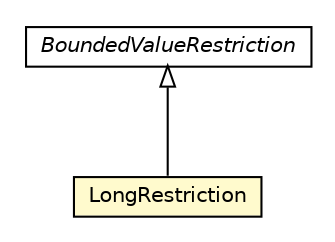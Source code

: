 #!/usr/local/bin/dot
#
# Class diagram 
# Generated by UMLGraph version R5_6-24-gf6e263 (http://www.umlgraph.org/)
#

digraph G {
	edge [fontname="Helvetica",fontsize=10,labelfontname="Helvetica",labelfontsize=10];
	node [fontname="Helvetica",fontsize=10,shape=plaintext];
	nodesep=0.25;
	ranksep=0.5;
	// org.universAAL.middleware.owl.LongRestriction
	c5482025 [label=<<table title="org.universAAL.middleware.owl.LongRestriction" border="0" cellborder="1" cellspacing="0" cellpadding="2" port="p" bgcolor="lemonChiffon" href="./LongRestriction.html">
		<tr><td><table border="0" cellspacing="0" cellpadding="1">
<tr><td align="center" balign="center"> LongRestriction </td></tr>
		</table></td></tr>
		</table>>, URL="./LongRestriction.html", fontname="Helvetica", fontcolor="black", fontsize=10.0];
	// org.universAAL.middleware.owl.BoundedValueRestriction
	c5482049 [label=<<table title="org.universAAL.middleware.owl.BoundedValueRestriction" border="0" cellborder="1" cellspacing="0" cellpadding="2" port="p" href="./BoundedValueRestriction.html">
		<tr><td><table border="0" cellspacing="0" cellpadding="1">
<tr><td align="center" balign="center"><font face="Helvetica-Oblique"> BoundedValueRestriction </font></td></tr>
		</table></td></tr>
		</table>>, URL="./BoundedValueRestriction.html", fontname="Helvetica", fontcolor="black", fontsize=10.0];
	//org.universAAL.middleware.owl.LongRestriction extends org.universAAL.middleware.owl.BoundedValueRestriction
	c5482049:p -> c5482025:p [dir=back,arrowtail=empty];
}

